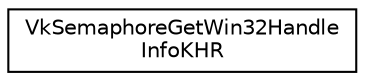digraph "Graphical Class Hierarchy"
{
 // LATEX_PDF_SIZE
  edge [fontname="Helvetica",fontsize="10",labelfontname="Helvetica",labelfontsize="10"];
  node [fontname="Helvetica",fontsize="10",shape=record];
  rankdir="LR";
  Node0 [label="VkSemaphoreGetWin32Handle\lInfoKHR",height=0.2,width=0.4,color="black", fillcolor="white", style="filled",URL="$d6/d20/structVkSemaphoreGetWin32HandleInfoKHR.html",tooltip=" "];
}
